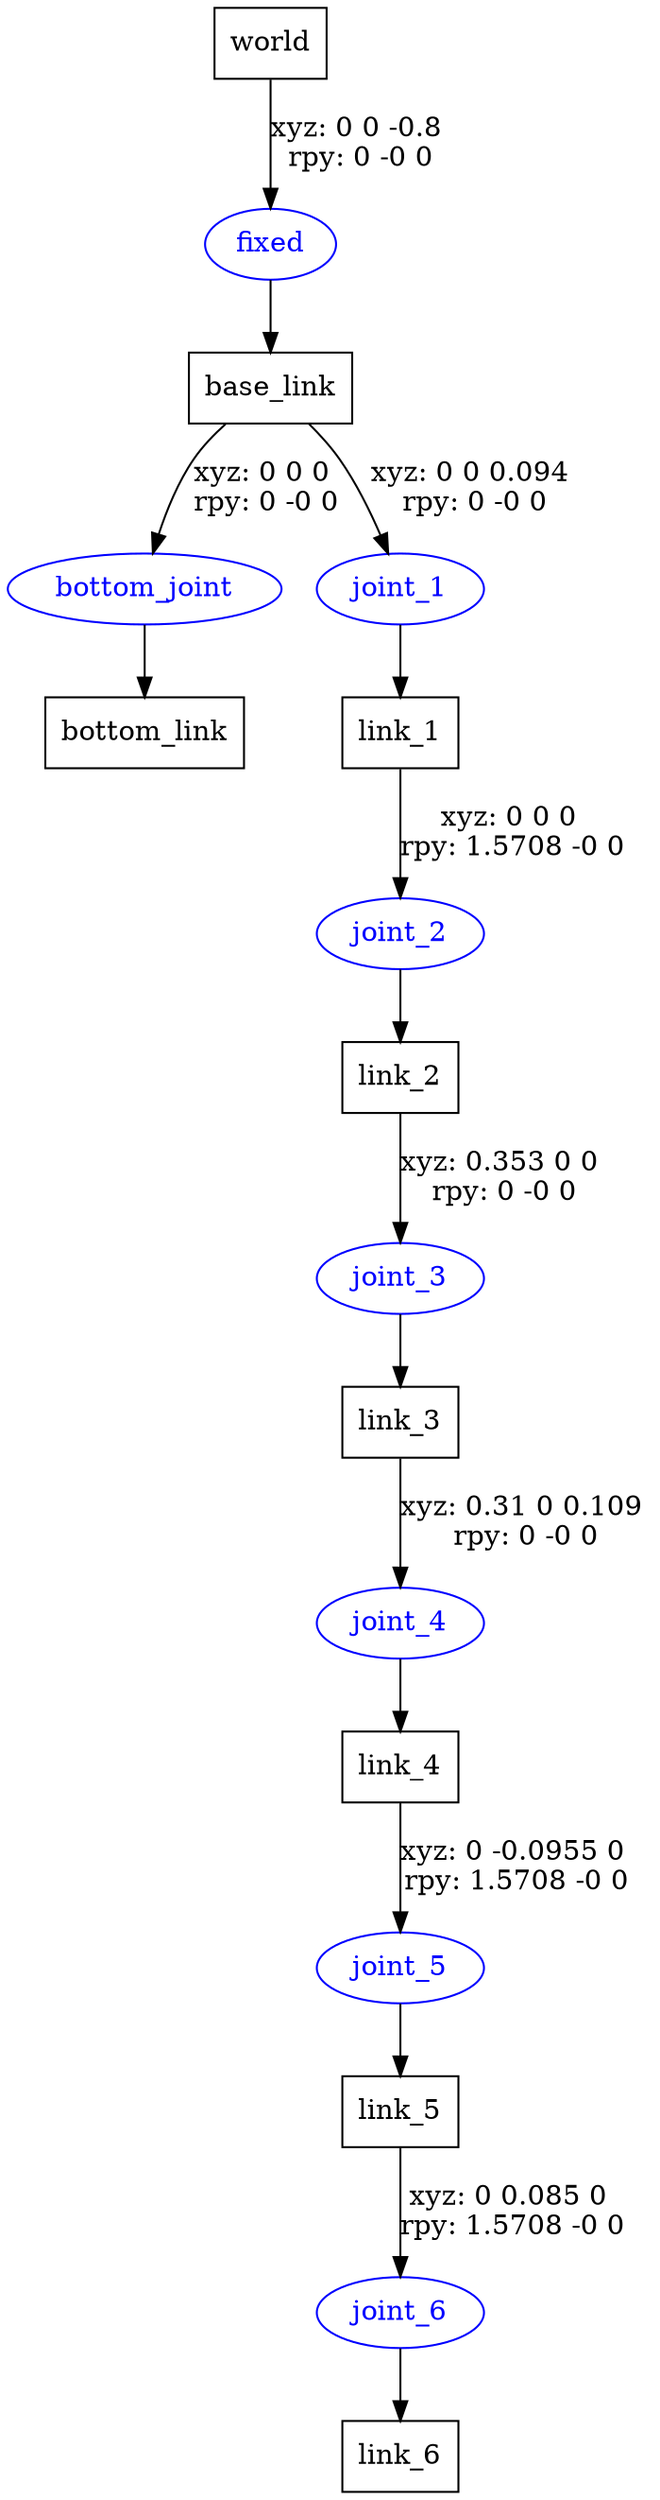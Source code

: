 digraph G {
node [shape=box];
"world" [label="world"];
"base_link" [label="base_link"];
"bottom_link" [label="bottom_link"];
"link_1" [label="link_1"];
"link_2" [label="link_2"];
"link_3" [label="link_3"];
"link_4" [label="link_4"];
"link_5" [label="link_5"];
"link_6" [label="link_6"];
node [shape=ellipse, color=blue, fontcolor=blue];
"world" -> "fixed" [label="xyz: 0 0 -0.8 \nrpy: 0 -0 0"]
"fixed" -> "base_link"
"base_link" -> "bottom_joint" [label="xyz: 0 0 0 \nrpy: 0 -0 0"]
"bottom_joint" -> "bottom_link"
"base_link" -> "joint_1" [label="xyz: 0 0 0.094 \nrpy: 0 -0 0"]
"joint_1" -> "link_1"
"link_1" -> "joint_2" [label="xyz: 0 0 0 \nrpy: 1.5708 -0 0"]
"joint_2" -> "link_2"
"link_2" -> "joint_3" [label="xyz: 0.353 0 0 \nrpy: 0 -0 0"]
"joint_3" -> "link_3"
"link_3" -> "joint_4" [label="xyz: 0.31 0 0.109 \nrpy: 0 -0 0"]
"joint_4" -> "link_4"
"link_4" -> "joint_5" [label="xyz: 0 -0.0955 0 \nrpy: 1.5708 -0 0"]
"joint_5" -> "link_5"
"link_5" -> "joint_6" [label="xyz: 0 0.085 0 \nrpy: 1.5708 -0 0"]
"joint_6" -> "link_6"
}
